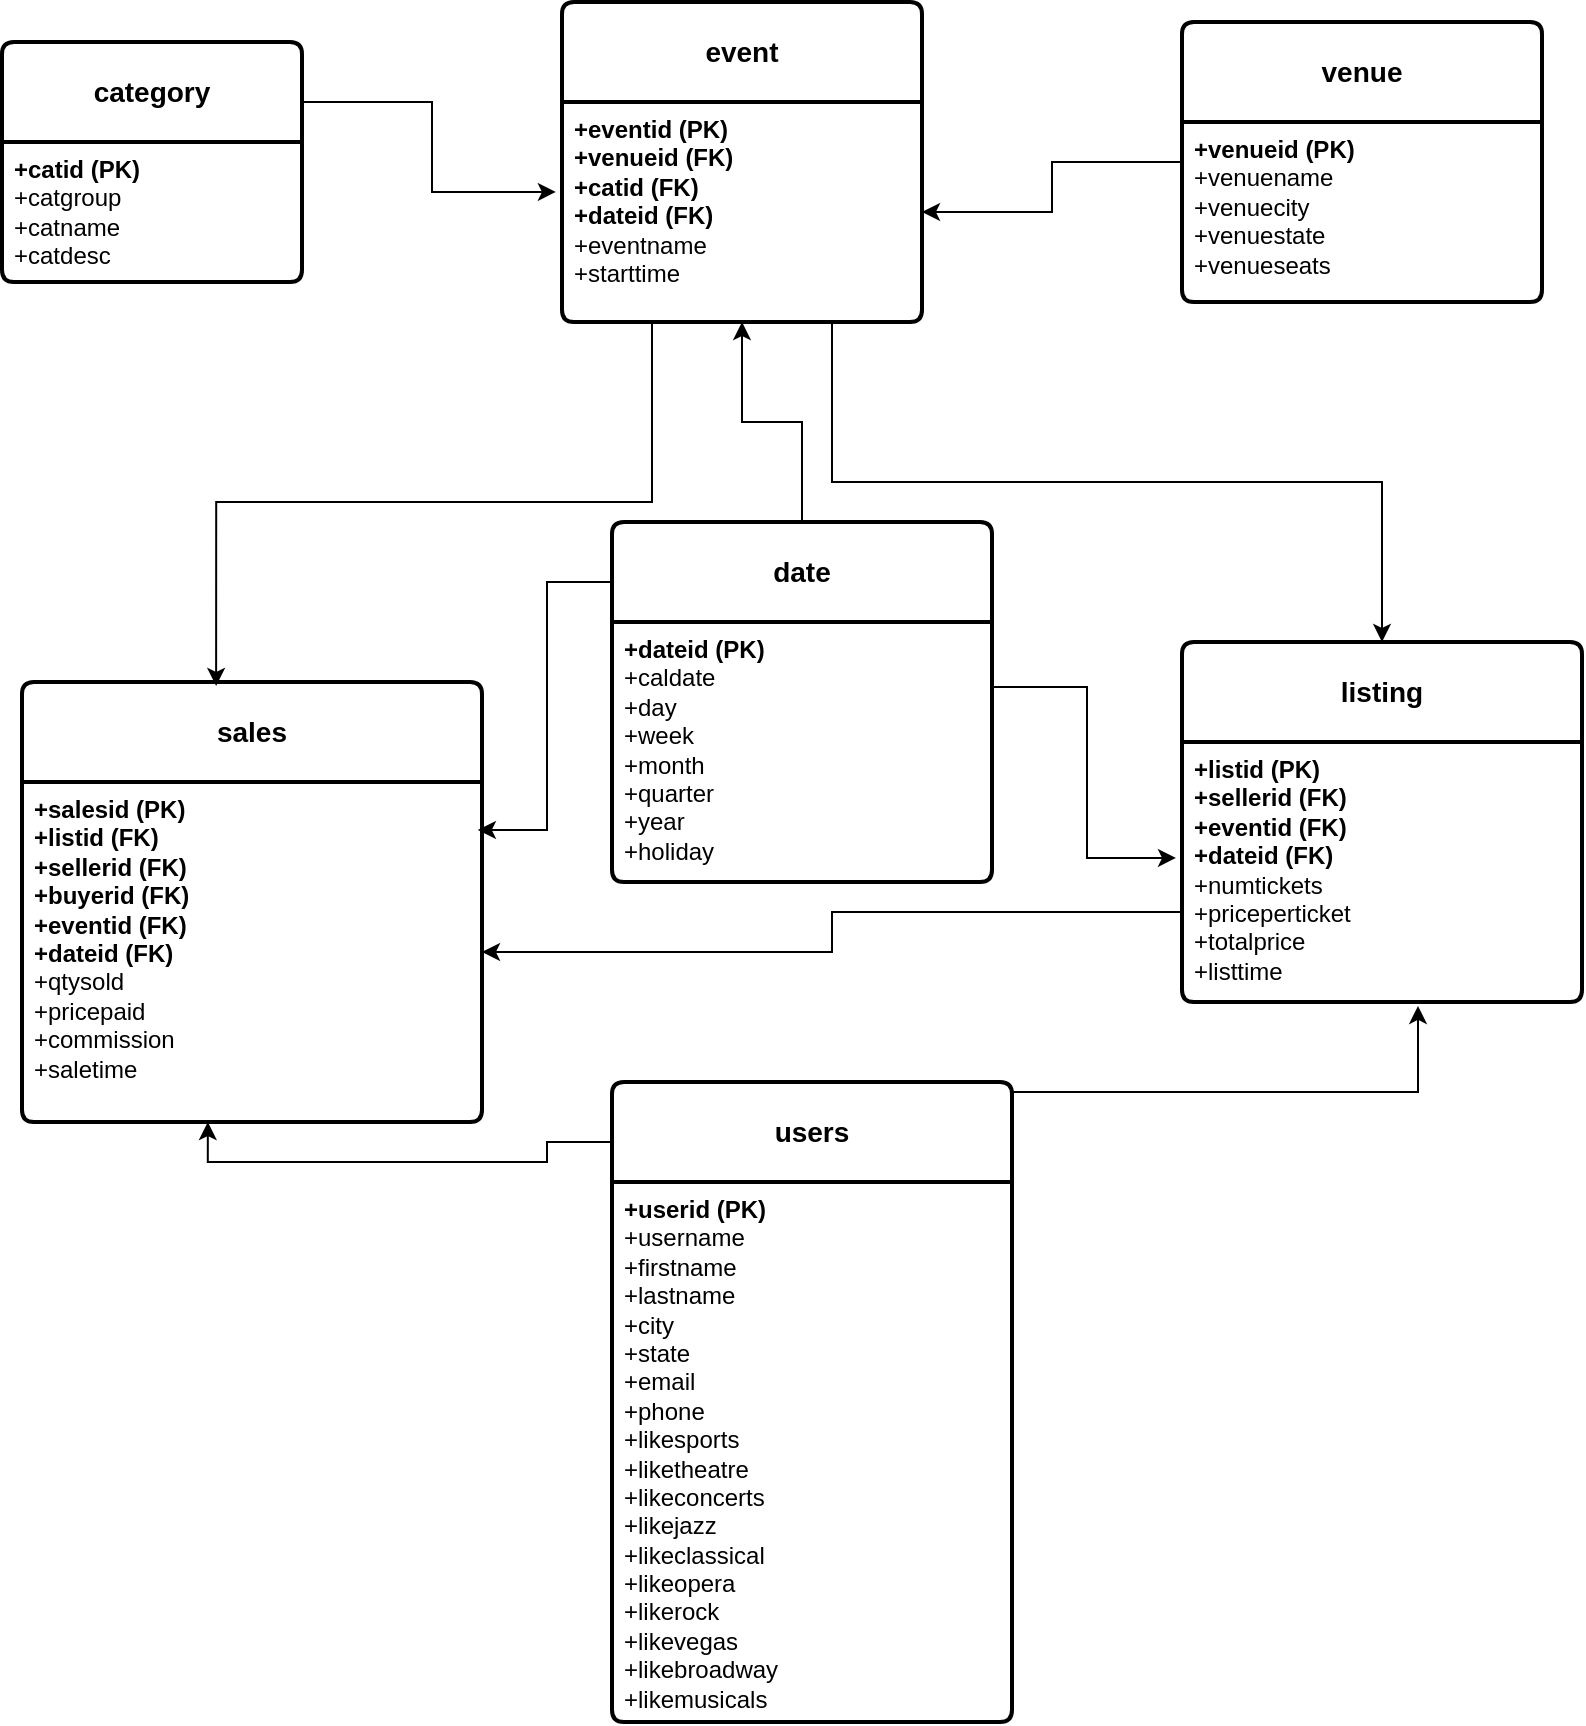 <mxfile version="22.1.2" type="device">
  <diagram id="R2lEEEUBdFMjLlhIrx00" name="Page-1">
    <mxGraphModel dx="1194" dy="660" grid="1" gridSize="10" guides="1" tooltips="1" connect="1" arrows="1" fold="1" page="1" pageScale="1" pageWidth="850" pageHeight="1100" math="0" shadow="0" extFonts="Permanent Marker^https://fonts.googleapis.com/css?family=Permanent+Marker">
      <root>
        <mxCell id="0" />
        <mxCell id="1" parent="0" />
        <mxCell id="g-Wtju5NSsTcF-88Mxho-31" value="&lt;b&gt;event&lt;/b&gt;" style="swimlane;childLayout=stackLayout;horizontal=1;startSize=50;horizontalStack=0;rounded=1;fontSize=14;fontStyle=0;strokeWidth=2;resizeParent=0;resizeLast=1;shadow=0;dashed=0;align=center;arcSize=4;whiteSpace=wrap;html=1;" vertex="1" parent="1">
          <mxGeometry x="300" y="20" width="180" height="160" as="geometry" />
        </mxCell>
        <mxCell id="g-Wtju5NSsTcF-88Mxho-32" value="&lt;b&gt;+eventid (PK)&lt;br&gt;+venueid (FK)&lt;br&gt;+catid (FK)&lt;br&gt;+dateid (FK)&lt;/b&gt;&lt;br&gt;+eventname&lt;br&gt;+starttime" style="align=left;strokeColor=none;fillColor=none;spacingLeft=4;fontSize=12;verticalAlign=top;resizable=0;rotatable=0;part=1;html=1;" vertex="1" parent="g-Wtju5NSsTcF-88Mxho-31">
          <mxGeometry y="50" width="180" height="110" as="geometry" />
        </mxCell>
        <mxCell id="g-Wtju5NSsTcF-88Mxho-33" value="&lt;b&gt;category&lt;/b&gt;" style="swimlane;childLayout=stackLayout;horizontal=1;startSize=50;horizontalStack=0;rounded=1;fontSize=14;fontStyle=0;strokeWidth=2;resizeParent=0;resizeLast=1;shadow=0;dashed=0;align=center;arcSize=4;whiteSpace=wrap;html=1;" vertex="1" parent="1">
          <mxGeometry x="20" y="40" width="150" height="120" as="geometry" />
        </mxCell>
        <mxCell id="g-Wtju5NSsTcF-88Mxho-34" value="&lt;b&gt;+catid (PK)&lt;/b&gt;&lt;br&gt;+catgroup&lt;br&gt;+catname&lt;br&gt;+catdesc" style="align=left;strokeColor=none;fillColor=none;spacingLeft=4;fontSize=12;verticalAlign=top;resizable=0;rotatable=0;part=1;html=1;" vertex="1" parent="g-Wtju5NSsTcF-88Mxho-33">
          <mxGeometry y="50" width="150" height="70" as="geometry" />
        </mxCell>
        <mxCell id="g-Wtju5NSsTcF-88Mxho-51" style="edgeStyle=orthogonalEdgeStyle;rounded=0;orthogonalLoop=1;jettySize=auto;html=1;exitX=0;exitY=0.75;exitDx=0;exitDy=0;entryX=1;entryY=0.5;entryDx=0;entryDy=0;" edge="1" parent="1" source="g-Wtju5NSsTcF-88Mxho-35" target="g-Wtju5NSsTcF-88Mxho-44">
          <mxGeometry relative="1" as="geometry" />
        </mxCell>
        <mxCell id="g-Wtju5NSsTcF-88Mxho-35" value="&lt;b&gt;listing&lt;/b&gt;" style="swimlane;childLayout=stackLayout;horizontal=1;startSize=50;horizontalStack=0;rounded=1;fontSize=14;fontStyle=0;strokeWidth=2;resizeParent=0;resizeLast=1;shadow=0;dashed=0;align=center;arcSize=4;whiteSpace=wrap;html=1;" vertex="1" parent="1">
          <mxGeometry x="610" y="340" width="200" height="180" as="geometry" />
        </mxCell>
        <mxCell id="g-Wtju5NSsTcF-88Mxho-36" value="&lt;b&gt;+listid (PK)&lt;br&gt;+sellerid (FK)&lt;br&gt;+eventid (FK)&lt;br&gt;+dateid (FK)&lt;/b&gt;&lt;br&gt;+numtickets&lt;br&gt;+priceperticket&lt;br&gt;+totalprice&lt;br&gt;+listtime" style="align=left;strokeColor=none;fillColor=none;spacingLeft=4;fontSize=12;verticalAlign=top;resizable=0;rotatable=0;part=1;html=1;" vertex="1" parent="g-Wtju5NSsTcF-88Mxho-35">
          <mxGeometry y="50" width="200" height="130" as="geometry" />
        </mxCell>
        <mxCell id="g-Wtju5NSsTcF-88Mxho-48" style="edgeStyle=orthogonalEdgeStyle;rounded=0;orthogonalLoop=1;jettySize=auto;html=1;" edge="1" parent="1" source="g-Wtju5NSsTcF-88Mxho-37" target="g-Wtju5NSsTcF-88Mxho-32">
          <mxGeometry relative="1" as="geometry" />
        </mxCell>
        <mxCell id="g-Wtju5NSsTcF-88Mxho-37" value="&lt;b&gt;date&lt;/b&gt;" style="swimlane;childLayout=stackLayout;horizontal=1;startSize=50;horizontalStack=0;rounded=1;fontSize=14;fontStyle=0;strokeWidth=2;resizeParent=0;resizeLast=1;shadow=0;dashed=0;align=center;arcSize=4;whiteSpace=wrap;html=1;" vertex="1" parent="1">
          <mxGeometry x="325" y="280" width="190" height="180" as="geometry" />
        </mxCell>
        <mxCell id="g-Wtju5NSsTcF-88Mxho-38" value="&lt;b&gt;+dateid (PK)&lt;/b&gt;&lt;br&gt;+caldate&lt;br&gt;+day&lt;br&gt;+week&lt;br&gt;+month&lt;br&gt;+quarter&lt;br&gt;+year&lt;br&gt;+holiday" style="align=left;strokeColor=none;fillColor=none;spacingLeft=4;fontSize=12;verticalAlign=top;resizable=0;rotatable=0;part=1;html=1;" vertex="1" parent="g-Wtju5NSsTcF-88Mxho-37">
          <mxGeometry y="50" width="190" height="130" as="geometry" />
        </mxCell>
        <mxCell id="g-Wtju5NSsTcF-88Mxho-39" value="&lt;b&gt;users&lt;/b&gt;" style="swimlane;childLayout=stackLayout;horizontal=1;startSize=50;horizontalStack=0;rounded=1;fontSize=14;fontStyle=0;strokeWidth=2;resizeParent=0;resizeLast=1;shadow=0;dashed=0;align=center;arcSize=4;whiteSpace=wrap;html=1;" vertex="1" parent="1">
          <mxGeometry x="325" y="560" width="200" height="320" as="geometry" />
        </mxCell>
        <mxCell id="g-Wtju5NSsTcF-88Mxho-40" value="&lt;b&gt;+userid (PK)&lt;/b&gt;&lt;br&gt;+username&lt;br&gt;+firstname&lt;br&gt;+lastname&lt;br&gt;+city&lt;br&gt;+state&lt;br&gt;+email&lt;br&gt;+phone&lt;br&gt;+likesports&lt;br&gt;+liketheatre&lt;br&gt;+likeconcerts&lt;br&gt;+likejazz&lt;br&gt;+likeclassical&lt;br&gt;+likeopera&lt;br&gt;+likerock&lt;br&gt;+likevegas&lt;br&gt;+likebroadway&lt;br&gt;+likemusicals" style="align=left;strokeColor=none;fillColor=none;spacingLeft=4;fontSize=12;verticalAlign=top;resizable=0;rotatable=0;part=1;html=1;" vertex="1" parent="g-Wtju5NSsTcF-88Mxho-39">
          <mxGeometry y="50" width="200" height="270" as="geometry" />
        </mxCell>
        <mxCell id="g-Wtju5NSsTcF-88Mxho-58" style="edgeStyle=orthogonalEdgeStyle;rounded=0;orthogonalLoop=1;jettySize=auto;html=1;exitX=0;exitY=0.5;exitDx=0;exitDy=0;entryX=1;entryY=0.5;entryDx=0;entryDy=0;" edge="1" parent="1" source="g-Wtju5NSsTcF-88Mxho-41" target="g-Wtju5NSsTcF-88Mxho-32">
          <mxGeometry relative="1" as="geometry" />
        </mxCell>
        <mxCell id="g-Wtju5NSsTcF-88Mxho-41" value="&lt;b&gt;venue&lt;/b&gt;" style="swimlane;childLayout=stackLayout;horizontal=1;startSize=50;horizontalStack=0;rounded=1;fontSize=14;fontStyle=0;strokeWidth=2;resizeParent=0;resizeLast=1;shadow=0;dashed=0;align=center;arcSize=4;whiteSpace=wrap;html=1;" vertex="1" parent="1">
          <mxGeometry x="610" y="30" width="180" height="140" as="geometry" />
        </mxCell>
        <mxCell id="g-Wtju5NSsTcF-88Mxho-42" value="&lt;b&gt;+venueid (PK)&lt;/b&gt;&lt;br&gt;+venuename&lt;br&gt;+venuecity&lt;br&gt;+venuestate&lt;br&gt;+venueseats" style="align=left;strokeColor=none;fillColor=none;spacingLeft=4;fontSize=12;verticalAlign=top;resizable=0;rotatable=0;part=1;html=1;" vertex="1" parent="g-Wtju5NSsTcF-88Mxho-41">
          <mxGeometry y="50" width="180" height="90" as="geometry" />
        </mxCell>
        <mxCell id="g-Wtju5NSsTcF-88Mxho-43" value="&lt;b&gt;sales&lt;/b&gt;" style="swimlane;childLayout=stackLayout;horizontal=1;startSize=50;horizontalStack=0;rounded=1;fontSize=14;fontStyle=0;strokeWidth=2;resizeParent=0;resizeLast=1;shadow=0;dashed=0;align=center;arcSize=4;whiteSpace=wrap;html=1;" vertex="1" parent="1">
          <mxGeometry x="30" y="360" width="230" height="220" as="geometry" />
        </mxCell>
        <mxCell id="g-Wtju5NSsTcF-88Mxho-44" value="&lt;b&gt;+salesid (PK)&lt;/b&gt;&lt;br&gt;&lt;b&gt;+listid (FK)&lt;/b&gt;&lt;br&gt;&lt;b&gt;+sellerid (FK)&lt;/b&gt;&lt;br&gt;&lt;b&gt;+buyerid (FK)&lt;/b&gt;&lt;br&gt;&lt;b&gt;+eventid (FK)&lt;/b&gt;&lt;br&gt;&lt;b&gt;+dateid (FK)&lt;/b&gt;&lt;br&gt;+qtysold&lt;br&gt;+pricepaid&lt;br&gt;+commission&lt;br&gt;+saletime" style="align=left;strokeColor=none;fillColor=none;spacingLeft=4;fontSize=12;verticalAlign=top;resizable=0;rotatable=0;part=1;html=1;" vertex="1" parent="g-Wtju5NSsTcF-88Mxho-43">
          <mxGeometry y="50" width="230" height="170" as="geometry" />
        </mxCell>
        <mxCell id="g-Wtju5NSsTcF-88Mxho-46" style="edgeStyle=orthogonalEdgeStyle;rounded=0;orthogonalLoop=1;jettySize=auto;html=1;exitX=1;exitY=0;exitDx=0;exitDy=0;entryX=-0.017;entryY=0.409;entryDx=0;entryDy=0;entryPerimeter=0;" edge="1" parent="1" source="g-Wtju5NSsTcF-88Mxho-34" target="g-Wtju5NSsTcF-88Mxho-32">
          <mxGeometry relative="1" as="geometry" />
        </mxCell>
        <mxCell id="g-Wtju5NSsTcF-88Mxho-49" style="edgeStyle=orthogonalEdgeStyle;rounded=0;orthogonalLoop=1;jettySize=auto;html=1;exitX=1;exitY=0.25;exitDx=0;exitDy=0;entryX=-0.015;entryY=0.446;entryDx=0;entryDy=0;entryPerimeter=0;" edge="1" parent="1" source="g-Wtju5NSsTcF-88Mxho-38" target="g-Wtju5NSsTcF-88Mxho-36">
          <mxGeometry relative="1" as="geometry" />
        </mxCell>
        <mxCell id="g-Wtju5NSsTcF-88Mxho-50" style="edgeStyle=orthogonalEdgeStyle;rounded=0;orthogonalLoop=1;jettySize=auto;html=1;exitX=0;exitY=0;exitDx=0;exitDy=0;entryX=0.991;entryY=0.141;entryDx=0;entryDy=0;entryPerimeter=0;" edge="1" parent="1" source="g-Wtju5NSsTcF-88Mxho-38" target="g-Wtju5NSsTcF-88Mxho-44">
          <mxGeometry relative="1" as="geometry" />
        </mxCell>
        <mxCell id="g-Wtju5NSsTcF-88Mxho-53" style="edgeStyle=orthogonalEdgeStyle;rounded=0;orthogonalLoop=1;jettySize=auto;html=1;exitX=0;exitY=0;exitDx=0;exitDy=0;entryX=0.404;entryY=1;entryDx=0;entryDy=0;entryPerimeter=0;" edge="1" parent="1" source="g-Wtju5NSsTcF-88Mxho-40" target="g-Wtju5NSsTcF-88Mxho-44">
          <mxGeometry relative="1" as="geometry" />
        </mxCell>
        <mxCell id="g-Wtju5NSsTcF-88Mxho-54" style="edgeStyle=orthogonalEdgeStyle;rounded=0;orthogonalLoop=1;jettySize=auto;html=1;exitX=1;exitY=0;exitDx=0;exitDy=0;entryX=0.59;entryY=1.015;entryDx=0;entryDy=0;entryPerimeter=0;" edge="1" parent="1" source="g-Wtju5NSsTcF-88Mxho-40" target="g-Wtju5NSsTcF-88Mxho-36">
          <mxGeometry relative="1" as="geometry" />
        </mxCell>
        <mxCell id="g-Wtju5NSsTcF-88Mxho-56" style="edgeStyle=orthogonalEdgeStyle;rounded=0;orthogonalLoop=1;jettySize=auto;html=1;exitX=0.75;exitY=1;exitDx=0;exitDy=0;entryX=0.5;entryY=0;entryDx=0;entryDy=0;" edge="1" parent="1" source="g-Wtju5NSsTcF-88Mxho-32" target="g-Wtju5NSsTcF-88Mxho-35">
          <mxGeometry relative="1" as="geometry" />
        </mxCell>
        <mxCell id="g-Wtju5NSsTcF-88Mxho-57" style="edgeStyle=orthogonalEdgeStyle;rounded=0;orthogonalLoop=1;jettySize=auto;html=1;exitX=0.25;exitY=1;exitDx=0;exitDy=0;entryX=0.422;entryY=0.009;entryDx=0;entryDy=0;entryPerimeter=0;" edge="1" parent="1" source="g-Wtju5NSsTcF-88Mxho-32" target="g-Wtju5NSsTcF-88Mxho-43">
          <mxGeometry relative="1" as="geometry" />
        </mxCell>
      </root>
    </mxGraphModel>
  </diagram>
</mxfile>
